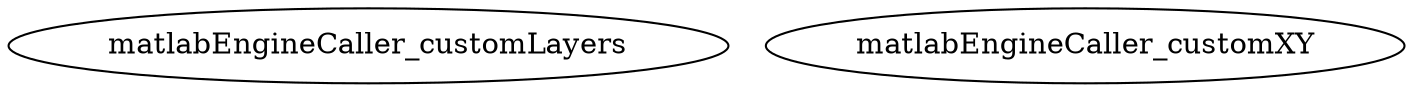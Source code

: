 /* Created by mdot for Matlab */
digraph m2html {

  matlabEngineCaller_customLayers [URL="matlabEngineCaller_customLayers.html"];
  matlabEngineCaller_customLayers [URL="matlabEngineCaller_customLayers.html"];
  matlabEngineCaller_customXY [URL="matlabEngineCaller_customXY.html"];
  matlabEngineCaller_customXY [URL="matlabEngineCaller_customXY.html"];
}